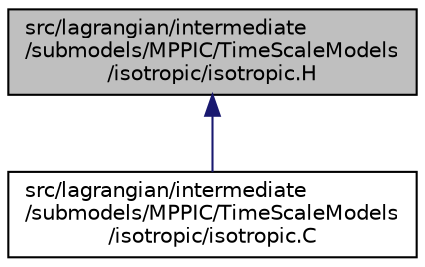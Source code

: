 digraph "src/lagrangian/intermediate/submodels/MPPIC/TimeScaleModels/isotropic/isotropic.H"
{
  bgcolor="transparent";
  edge [fontname="Helvetica",fontsize="10",labelfontname="Helvetica",labelfontsize="10"];
  node [fontname="Helvetica",fontsize="10",shape=record];
  Node1 [label="src/lagrangian/intermediate\l/submodels/MPPIC/TimeScaleModels\l/isotropic/isotropic.H",height=0.2,width=0.4,color="black", fillcolor="grey75", style="filled", fontcolor="black"];
  Node1 -> Node2 [dir="back",color="midnightblue",fontsize="10",style="solid",fontname="Helvetica"];
  Node2 [label="src/lagrangian/intermediate\l/submodels/MPPIC/TimeScaleModels\l/isotropic/isotropic.C",height=0.2,width=0.4,color="black",URL="$a06787.html"];
}
